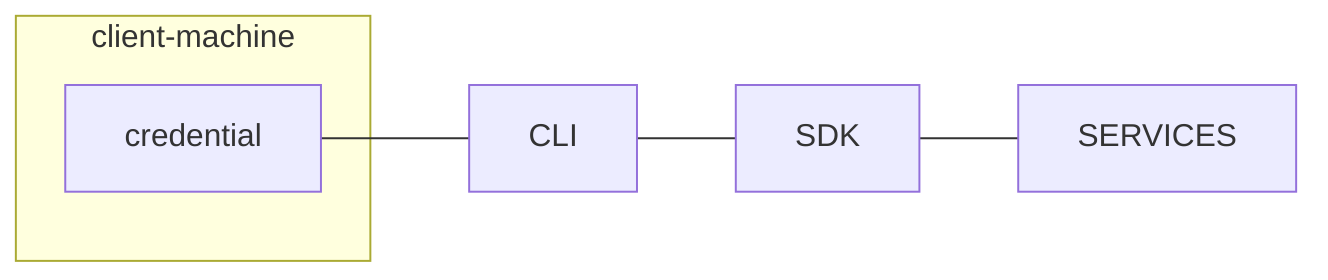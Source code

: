 graph LR
    subgraph client-machine
        credential
    end
    credential---CLI
    CLI---SDK
    SDK---SERVICES